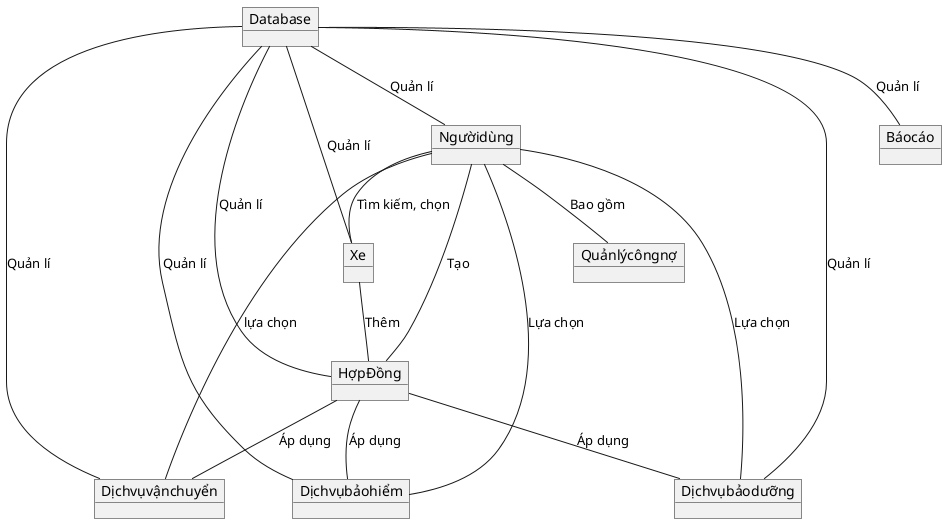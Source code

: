 @startuml

object Ngườidùng
object Quảnlýcôngnợ 
object Xe
object HợpĐồng
object Dịchvụvậnchuyển
object Dịchvụbảohiểm
object Dịchvụbảodưỡng
object Báocáo
object Database

Ngườidùng -- HợpĐồng : "Tạo"
Ngườidùng -- Xe : "Tìm kiếm, chọn"
Ngườidùng -- Dịchvụvậnchuyển : "lựa chọn"
Ngườidùng -- Dịchvụbảohiểm : "Lựa chọn"
Ngườidùng -- Dịchvụbảodưỡng : "Lựa chọn"
Ngườidùng -- Quảnlýcôngnợ : "Bao gồm"

Xe -- HợpĐồng : "Thêm"


HợpĐồng -- Dịchvụvậnchuyển : "Áp dụng"
HợpĐồng -- Dịchvụbảohiểm : "Áp dụng"
HợpĐồng -- Dịchvụbảodưỡng : "Áp dụng"

Database --  Ngườidùng : "Quản lí"
Database -- Xe : "Quản lí"
Database -- HợpĐồng : "Quản lí"
Database -- Dịchvụvậnchuyển : "Quản lí"
Database -- Dịchvụbảohiểm : "Quản lí"
Database -- Dịchvụbảodưỡng : "Quản lí"
Database -- Báocáo : "Quản lí"

@enduml

